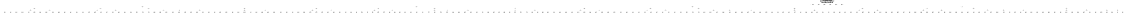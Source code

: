 # Network structure generated by ABC

digraph network {
size = "7.5,10";
center = true;
edge [dir = back];

{
  node [shape = plaintext];
  edge [style = invis];
  LevelTitle1 [label=""];
  LevelTitle2 [label=""];
  Level4 [label = ""];
  Level3 [label = ""];
  Level2 [label = ""];
  Level1 [label = ""];
  Level0 [label = ""];
  LevelTitle1 ->  LevelTitle2 ->  Level4 ->  Level3 ->  Level2 ->  Level1 ->  Level0;
}

{
  rank = same;
  LevelTitle1;
  title1 [shape=plaintext,
          fontsize=20,
          fontname = "Times-Roman",
          label="Network structure visualized by ABC\nBenchmark \"top\". Time was Wed Oct 16 16:07:34 2024. "
         ];
}

{
  rank = same;
  LevelTitle2;
  title2 [shape=plaintext,
          fontsize=18,
          fontname = "Times-Roman",
          label="The network contains 58 logic nodes and 0 latches.\n"
         ];
}

{
  rank = same;
  Level4;
  Node193 [label = "pv198_3_", shape = invtriangle, color = coral, fillcolor = coral];
  Node194 [label = "pv198_0_", shape = invtriangle, color = coral, fillcolor = coral];
  Node195 [label = "pv198_2_", shape = invtriangle, color = coral, fillcolor = coral];
  Node196 [label = "pv198_1_", shape = invtriangle, color = coral, fillcolor = coral];
  Node197 [label = "pv194_0_", shape = invtriangle, color = coral, fillcolor = coral];
  Node198 [label = "pv194_1_", shape = invtriangle, color = coral, fillcolor = coral];
}

{
  rank = same;
  Level3;
  Node200 [label = "200\n", shape = ellipse];
  Node214 [label = "214\n", shape = ellipse];
  Node228 [label = "228\n", shape = ellipse];
  Node242 [label = "242\n", shape = ellipse];
}

{
  rank = same;
  Level2;
  Node201 [label = "201\n", shape = ellipse];
  Node205 [label = "205\n", shape = ellipse];
  Node208 [label = "208\n", shape = ellipse];
  Node211 [label = "211\n", shape = ellipse];
  Node215 [label = "215\n", shape = ellipse];
  Node219 [label = "219\n", shape = ellipse];
  Node222 [label = "222\n", shape = ellipse];
  Node225 [label = "225\n", shape = ellipse];
  Node229 [label = "229\n", shape = ellipse];
  Node233 [label = "233\n", shape = ellipse];
  Node236 [label = "236\n", shape = ellipse];
  Node239 [label = "239\n", shape = ellipse];
  Node243 [label = "243\n", shape = ellipse];
  Node247 [label = "247\n", shape = ellipse];
  Node250 [label = "250\n", shape = ellipse];
  Node253 [label = "253\n", shape = ellipse];
}

{
  rank = same;
  Level1;
  Node202 [label = "202\n", shape = ellipse];
  Node203 [label = "203\n", shape = ellipse];
  Node204 [label = "204\n", shape = ellipse];
  Node206 [label = "206\n", shape = ellipse];
  Node207 [label = "207\n", shape = ellipse];
  Node209 [label = "209\n", shape = ellipse];
  Node210 [label = "210\n", shape = ellipse];
  Node212 [label = "212\n", shape = ellipse];
  Node213 [label = "213\n", shape = ellipse];
  Node216 [label = "216\n", shape = ellipse];
  Node217 [label = "217\n", shape = ellipse];
  Node218 [label = "218\n", shape = ellipse];
  Node220 [label = "220\n", shape = ellipse];
  Node221 [label = "221\n", shape = ellipse];
  Node223 [label = "223\n", shape = ellipse];
  Node224 [label = "224\n", shape = ellipse];
  Node226 [label = "226\n", shape = ellipse];
  Node227 [label = "227\n", shape = ellipse];
  Node230 [label = "230\n", shape = ellipse];
  Node231 [label = "231\n", shape = ellipse];
  Node232 [label = "232\n", shape = ellipse];
  Node234 [label = "234\n", shape = ellipse];
  Node235 [label = "235\n", shape = ellipse];
  Node237 [label = "237\n", shape = ellipse];
  Node238 [label = "238\n", shape = ellipse];
  Node240 [label = "240\n", shape = ellipse];
  Node241 [label = "241\n", shape = ellipse];
  Node244 [label = "244\n", shape = ellipse];
  Node245 [label = "245\n", shape = ellipse];
  Node246 [label = "246\n", shape = ellipse];
  Node248 [label = "248\n", shape = ellipse];
  Node249 [label = "249\n", shape = ellipse];
  Node251 [label = "251\n", shape = ellipse];
  Node252 [label = "252\n", shape = ellipse];
  Node254 [label = "254\n", shape = ellipse];
  Node255 [label = "255\n", shape = ellipse];
  Node256 [label = "256\n", shape = ellipse];
  Node257 [label = "257\n", shape = ellipse];
}

{
  rank = same;
  Level0;
  Node1 [label = "pv28_20_", shape = triangle, color = coral, fillcolor = coral];
  Node2 [label = "pv56_12_", shape = triangle, color = coral, fillcolor = coral];
  Node3 [label = "pv56_23_", shape = triangle, color = coral, fillcolor = coral];
  Node4 [label = "pv88_6_", shape = triangle, color = coral, fillcolor = coral];
  Node5 [label = "pv88_19_", shape = triangle, color = coral, fillcolor = coral];
  Node6 [label = "pv120_16_", shape = triangle, color = coral, fillcolor = coral];
  Node7 [label = "pv120_29_", shape = triangle, color = coral, fillcolor = coral];
  Node8 [label = "pv168_9_", shape = triangle, color = coral, fillcolor = coral];
  Node9 [label = "pv180_10_", shape = triangle, color = coral, fillcolor = coral];
  Node10 [label = "pv28_10_", shape = triangle, color = coral, fillcolor = coral];
  Node11 [label = "pv56_13_", shape = triangle, color = coral, fillcolor = coral];
  Node12 [label = "pv56_22_", shape = triangle, color = coral, fillcolor = coral];
  Node13 [label = "pv88_7_", shape = triangle, color = coral, fillcolor = coral];
  Node14 [label = "pv88_29_", shape = triangle, color = coral, fillcolor = coral];
  Node15 [label = "pv120_15_", shape = triangle, color = coral, fillcolor = coral];
  Node16 [label = "pv180_4_", shape = triangle, color = coral, fillcolor = coral];
  Node17 [label = "pv56_14_", shape = triangle, color = coral, fillcolor = coral];
  Node18 [label = "pv56_25_", shape = triangle, color = coral, fillcolor = coral];
  Node19 [label = "pv88_8_", shape = triangle, color = coral, fillcolor = coral];
  Node20 [label = "pv88_17_", shape = triangle, color = coral, fillcolor = coral];
  Node21 [label = "pv88_28_", shape = triangle, color = coral, fillcolor = coral];
  Node22 [label = "pv120_18_", shape = triangle, color = coral, fillcolor = coral];
  Node23 [label = "pv180_5_", shape = triangle, color = coral, fillcolor = coral];
  Node24 [label = "pv180_12_", shape = triangle, color = coral, fillcolor = coral];
  Node25 [label = "pv192_0_", shape = triangle, color = coral, fillcolor = coral];
  Node26 [label = "pv56_15_", shape = triangle, color = coral, fillcolor = coral];
  Node27 [label = "pv56_24_", shape = triangle, color = coral, fillcolor = coral];
  Node28 [label = "pv88_9_", shape = triangle, color = coral, fillcolor = coral];
  Node29 [label = "pv88_18_", shape = triangle, color = coral, fillcolor = coral];
  Node30 [label = "pv88_27_", shape = triangle, color = coral, fillcolor = coral];
  Node31 [label = "pv120_17_", shape = triangle, color = coral, fillcolor = coral];
  Node32 [label = "pv168_8_", shape = triangle, color = coral, fillcolor = coral];
  Node33 [label = "pv180_6_", shape = triangle, color = coral, fillcolor = coral];
  Node34 [label = "pv88_2_", shape = triangle, color = coral, fillcolor = coral];
  Node35 [label = "pv88_15_", shape = triangle, color = coral, fillcolor = coral];
  Node36 [label = "pv88_26_", shape = triangle, color = coral, fillcolor = coral];
  Node37 [label = "pv120_12_", shape = triangle, color = coral, fillcolor = coral];
  Node38 [label = "pv88_3_", shape = triangle, color = coral, fillcolor = coral];
  Node39 [label = "pv88_16_", shape = triangle, color = coral, fillcolor = coral];
  Node40 [label = "pv88_25_", shape = triangle, color = coral, fillcolor = coral];
  Node41 [label = "pv120_11_", shape = triangle, color = coral, fillcolor = coral];
  Node42 [label = "pv180_0_", shape = triangle, color = coral, fillcolor = coral];
  Node43 [label = "pv56_10_", shape = triangle, color = coral, fillcolor = coral];
  Node44 [label = "pv56_21_", shape = triangle, color = coral, fillcolor = coral];
  Node45 [label = "pv88_4_", shape = triangle, color = coral, fillcolor = coral];
  Node46 [label = "pv88_13_", shape = triangle, color = coral, fillcolor = coral];
  Node47 [label = "pv88_24_", shape = triangle, color = coral, fillcolor = coral];
  Node48 [label = "pv120_14_", shape = triangle, color = coral, fillcolor = coral];
  Node49 [label = "pv126_5_", shape = triangle, color = coral, fillcolor = coral];
  Node50 [label = "pv180_1_", shape = triangle, color = coral, fillcolor = coral];
  Node51 [label = "pv56_11_", shape = triangle, color = coral, fillcolor = coral];
  Node52 [label = "pv56_20_", shape = triangle, color = coral, fillcolor = coral];
  Node53 [label = "pv88_5_", shape = triangle, color = coral, fillcolor = coral];
  Node54 [label = "pv88_14_", shape = triangle, color = coral, fillcolor = coral];
  Node55 [label = "pv88_23_", shape = triangle, color = coral, fillcolor = coral];
  Node56 [label = "pv120_13_", shape = triangle, color = coral, fillcolor = coral];
  Node57 [label = "pv180_2_", shape = triangle, color = coral, fillcolor = coral];
  Node58 [label = "pv28_8_", shape = triangle, color = coral, fillcolor = coral];
  Node59 [label = "pv56_5_", shape = triangle, color = coral, fillcolor = coral];
  Node60 [label = "pv88_11_", shape = triangle, color = coral, fillcolor = coral];
  Node61 [label = "pv88_22_", shape = triangle, color = coral, fillcolor = coral];
  Node62 [label = "pv120_5_", shape = triangle, color = coral, fillcolor = coral];
  Node63 [label = "pv132_0_", shape = triangle, color = coral, fillcolor = coral];
  Node64 [label = "pv156_6_", shape = triangle, color = coral, fillcolor = coral];
  Node65 [label = "pv168_1_", shape = triangle, color = coral, fillcolor = coral];
  Node66 [label = "pv189_0_", shape = triangle, color = coral, fillcolor = coral];
  Node67 [label = "pv28_9_", shape = triangle, color = coral, fillcolor = coral];
  Node68 [label = "pv56_4_", shape = triangle, color = coral, fillcolor = coral];
  Node69 [label = "pv88_12_", shape = triangle, color = coral, fillcolor = coral];
  Node70 [label = "pv88_21_", shape = triangle, color = coral, fillcolor = coral];
  Node71 [label = "pv120_6_", shape = triangle, color = coral, fillcolor = coral];
  Node72 [label = "pv156_5_", shape = triangle, color = coral, fillcolor = coral];
  Node73 [label = "pv156_10_", shape = triangle, color = coral, fillcolor = coral];
  Node74 [label = "pv168_2_", shape = triangle, color = coral, fillcolor = coral];
  Node75 [label = "pv189_1_", shape = triangle, color = coral, fillcolor = coral];
  Node76 [label = "pv28_6_", shape = triangle, color = coral, fillcolor = coral];
  Node77 [label = "pv56_7_", shape = triangle, color = coral, fillcolor = coral];
  Node78 [label = "pv88_20_", shape = triangle, color = coral, fillcolor = coral];
  Node79 [label = "pv120_3_", shape = triangle, color = coral, fillcolor = coral];
  Node80 [label = "pv120_10_", shape = triangle, color = coral, fillcolor = coral];
  Node81 [label = "pv156_8_", shape = triangle, color = coral, fillcolor = coral];
  Node82 [label = "pv189_2_", shape = triangle, color = coral, fillcolor = coral];
  Node83 [label = "pv28_7_", shape = triangle, color = coral, fillcolor = coral];
  Node84 [label = "pv56_6_", shape = triangle, color = coral, fillcolor = coral];
  Node85 [label = "pv88_10_", shape = triangle, color = coral, fillcolor = coral];
  Node86 [label = "pv120_4_", shape = triangle, color = coral, fillcolor = coral];
  Node87 [label = "pv168_0_", shape = triangle, color = coral, fillcolor = coral];
  Node88 [label = "pv28_4_", shape = triangle, color = coral, fillcolor = coral];
  Node89 [label = "pv56_9_", shape = triangle, color = coral, fillcolor = coral];
  Node90 [label = "pv120_1_", shape = triangle, color = coral, fillcolor = coral];
  Node91 [label = "pv168_5_", shape = triangle, color = coral, fillcolor = coral];
  Node92 [label = "pv28_5_", shape = triangle, color = coral, fillcolor = coral];
  Node93 [label = "pv56_8_", shape = triangle, color = coral, fillcolor = coral];
  Node94 [label = "pv120_2_", shape = triangle, color = coral, fillcolor = coral];
  Node95 [label = "pv156_9_", shape = triangle, color = coral, fillcolor = coral];
  Node96 [label = "pv156_14_", shape = triangle, color = coral, fillcolor = coral];
  Node97 [label = "pv168_6_", shape = triangle, color = coral, fillcolor = coral];
  Node98 [label = "pv28_2_", shape = triangle, color = coral, fillcolor = coral];
  Node99 [label = "pv156_13_", shape = triangle, color = coral, fillcolor = coral];
  Node100 [label = "pv28_3_", shape = triangle, color = coral, fillcolor = coral];
  Node101 [label = "pv120_0_", shape = triangle, color = coral, fillcolor = coral];
  Node102 [label = "pv156_12_", shape = triangle, color = coral, fillcolor = coral];
  Node103 [label = "pv168_4_", shape = triangle, color = coral, fillcolor = coral];
  Node104 [label = "pv28_0_", shape = triangle, color = coral, fillcolor = coral];
  Node105 [label = "pv186_1_", shape = triangle, color = coral, fillcolor = coral];
  Node106 [label = "pv28_1_", shape = triangle, color = coral, fillcolor = coral];
  Node107 [label = "pv144_4_", shape = triangle, color = coral, fillcolor = coral];
  Node108 [label = "pv186_2_", shape = triangle, color = coral, fillcolor = coral];
  Node109 [label = "pv144_5_", shape = triangle, color = coral, fillcolor = coral];
  Node110 [label = "pv156_0_", shape = triangle, color = coral, fillcolor = coral];
  Node111 [label = "pv132_5_", shape = triangle, color = coral, fillcolor = coral];
  Node112 [label = "pv144_6_", shape = triangle, color = coral, fillcolor = coral];
  Node113 [label = "pv56_1_", shape = triangle, color = coral, fillcolor = coral];
  Node114 [label = "pv120_9_", shape = triangle, color = coral, fillcolor = coral];
  Node115 [label = "pv120_30_", shape = triangle, color = coral, fillcolor = coral];
  Node116 [label = "pv132_4_", shape = triangle, color = coral, fillcolor = coral];
  Node117 [label = "pv156_2_", shape = triangle, color = coral, fillcolor = coral];
  Node118 [label = "pv56_0_", shape = triangle, color = coral, fillcolor = coral];
  Node119 [label = "pv88_30_", shape = triangle, color = coral, fillcolor = coral];
  Node120 [label = "pv132_3_", shape = triangle, color = coral, fillcolor = coral];
  Node121 [label = "pv144_8_", shape = triangle, color = coral, fillcolor = coral];
  Node122 [label = "pv156_1_", shape = triangle, color = coral, fillcolor = coral];
  Node123 [label = "pv28_19_", shape = triangle, color = coral, fillcolor = coral];
  Node124 [label = "pv56_3_", shape = triangle, color = coral, fillcolor = coral];
  Node125 [label = "pv88_31_", shape = triangle, color = coral, fillcolor = coral];
  Node126 [label = "pv120_7_", shape = triangle, color = coral, fillcolor = coral];
  Node127 [label = "pv132_2_", shape = triangle, color = coral, fillcolor = coral];
  Node128 [label = "pv144_9_", shape = triangle, color = coral, fillcolor = coral];
  Node129 [label = "pv156_4_", shape = triangle, color = coral, fillcolor = coral];
  Node130 [label = "pv56_2_", shape = triangle, color = coral, fillcolor = coral];
  Node131 [label = "pv120_8_", shape = triangle, color = coral, fillcolor = coral];
  Node132 [label = "pv120_20_", shape = triangle, color = coral, fillcolor = coral];
  Node133 [label = "pv132_1_", shape = triangle, color = coral, fillcolor = coral];
  Node134 [label = "pv186_0_", shape = triangle, color = coral, fillcolor = coral];
  Node135 [label = "pv28_17_", shape = triangle, color = coral, fillcolor = coral];
  Node136 [label = "pv120_21_", shape = triangle, color = coral, fillcolor = coral];
  Node137 [label = "pv126_3_", shape = triangle, color = coral, fillcolor = coral];
  Node138 [label = "pv144_10_", shape = triangle, color = coral, fillcolor = coral];
  Node139 [label = "pv168_12_", shape = triangle, color = coral, fillcolor = coral];
  Node140 [label = "pv183_2_", shape = triangle, color = coral, fillcolor = coral];
  Node141 [label = "pv28_18_", shape = triangle, color = coral, fillcolor = coral];
  Node142 [label = "pv28_27_", shape = triangle, color = coral, fillcolor = coral];
  Node143 [label = "pv120_22_", shape = triangle, color = coral, fillcolor = coral];
  Node144 [label = "pv126_4_", shape = triangle, color = coral, fillcolor = coral];
  Node145 [label = "pv28_15_", shape = triangle, color = coral, fillcolor = coral];
  Node146 [label = "pv28_26_", shape = triangle, color = coral, fillcolor = coral];
  Node147 [label = "pv88_0_", shape = triangle, color = coral, fillcolor = coral];
  Node148 [label = "pv120_23_", shape = triangle, color = coral, fillcolor = coral];
  Node149 [label = "pv126_1_", shape = triangle, color = coral, fillcolor = coral];
  Node150 [label = "pv144_12_", shape = triangle, color = coral, fillcolor = coral];
  Node151 [label = "pv168_14_", shape = triangle, color = coral, fillcolor = coral];
  Node152 [label = "pv28_16_", shape = triangle, color = coral, fillcolor = coral];
  Node153 [label = "pv28_25_", shape = triangle, color = coral, fillcolor = coral];
  Node154 [label = "pv88_1_", shape = triangle, color = coral, fillcolor = coral];
  Node155 [label = "pv120_24_", shape = triangle, color = coral, fillcolor = coral];
  Node156 [label = "pv120_31_", shape = triangle, color = coral, fillcolor = coral];
  Node157 [label = "pv126_2_", shape = triangle, color = coral, fillcolor = coral];
  Node158 [label = "pv168_13_", shape = triangle, color = coral, fillcolor = coral];
  Node159 [label = "pv28_13_", shape = triangle, color = coral, fillcolor = coral];
  Node160 [label = "pv28_24_", shape = triangle, color = coral, fillcolor = coral];
  Node161 [label = "pv56_16_", shape = triangle, color = coral, fillcolor = coral];
  Node162 [label = "pv56_27_", shape = triangle, color = coral, fillcolor = coral];
  Node163 [label = "pv120_25_", shape = triangle, color = coral, fillcolor = coral];
  Node164 [label = "pv144_14_", shape = triangle, color = coral, fillcolor = coral];
  Node165 [label = "pv180_14_", shape = triangle, color = coral, fillcolor = coral];
  Node166 [label = "pv192_2_", shape = triangle, color = coral, fillcolor = coral];
  Node167 [label = "pv28_14_", shape = triangle, color = coral, fillcolor = coral];
  Node168 [label = "pv28_23_", shape = triangle, color = coral, fillcolor = coral];
  Node169 [label = "pv56_17_", shape = triangle, color = coral, fillcolor = coral];
  Node170 [label = "pv56_26_", shape = triangle, color = coral, fillcolor = coral];
  Node171 [label = "pv120_19_", shape = triangle, color = coral, fillcolor = coral];
  Node172 [label = "pv120_26_", shape = triangle, color = coral, fillcolor = coral];
  Node173 [label = "pv126_0_", shape = triangle, color = coral, fillcolor = coral];
  Node174 [label = "pv144_0_", shape = triangle, color = coral, fillcolor = coral];
  Node175 [label = "pv144_13_", shape = triangle, color = coral, fillcolor = coral];
  Node176 [label = "pv180_8_", shape = triangle, color = coral, fillcolor = coral];
  Node177 [label = "pv180_13_", shape = triangle, color = coral, fillcolor = coral];
  Node178 [label = "pv192_1_", shape = triangle, color = coral, fillcolor = coral];
  Node179 [label = "pv28_11_", shape = triangle, color = coral, fillcolor = coral];
  Node180 [label = "pv28_22_", shape = triangle, color = coral, fillcolor = coral];
  Node181 [label = "pv56_18_", shape = triangle, color = coral, fillcolor = coral];
  Node182 [label = "pv120_27_", shape = triangle, color = coral, fillcolor = coral];
  Node183 [label = "pv144_1_", shape = triangle, color = coral, fillcolor = coral];
  Node184 [label = "pv168_10_", shape = triangle, color = coral, fillcolor = coral];
  Node185 [label = "pv180_9_", shape = triangle, color = coral, fillcolor = coral];
  Node186 [label = "pv183_0_", shape = triangle, color = coral, fillcolor = coral];
  Node187 [label = "pv28_12_", shape = triangle, color = coral, fillcolor = coral];
  Node188 [label = "pv28_21_", shape = triangle, color = coral, fillcolor = coral];
  Node189 [label = "pv56_19_", shape = triangle, color = coral, fillcolor = coral];
  Node190 [label = "pv120_28_", shape = triangle, color = coral, fillcolor = coral];
  Node191 [label = "pv144_2_", shape = triangle, color = coral, fillcolor = coral];
  Node192 [label = "pv183_1_", shape = triangle, color = coral, fillcolor = coral];
}

title1 -> title2 [style = invis];
title2 -> Node193 [style = invis];
title2 -> Node194 [style = invis];
title2 -> Node195 [style = invis];
title2 -> Node196 [style = invis];
title2 -> Node197 [style = invis];
title2 -> Node198 [style = invis];
Node193 -> Node194 [style = invis];
Node194 -> Node195 [style = invis];
Node195 -> Node196 [style = invis];
Node196 -> Node197 [style = invis];
Node197 -> Node198 [style = invis];
Node193 -> Node200 [style = solid];
Node194 -> Node214 [style = solid];
Node195 -> Node228 [style = solid];
Node196 -> Node242 [style = solid];
Node197 -> Node256 [style = solid];
Node198 -> Node257 [style = solid];
Node200 -> Node201 [style = solid];
Node200 -> Node205 [style = solid];
Node200 -> Node208 [style = solid];
Node200 -> Node211 [style = solid];
Node200 -> Node25 [style = solid];
Node200 -> Node178 [style = solid];
Node201 -> Node202 [style = solid];
Node201 -> Node203 [style = solid];
Node201 -> Node204 [style = solid];
Node201 -> Node25 [style = solid];
Node201 -> Node166 [style = solid];
Node201 -> Node178 [style = solid];
Node202 -> Node24 [style = solid];
Node202 -> Node49 [style = solid];
Node202 -> Node111 [style = solid];
Node202 -> Node165 [style = solid];
Node202 -> Node177 [style = solid];
Node203 -> Node24 [style = solid];
Node203 -> Node116 [style = solid];
Node203 -> Node144 [style = solid];
Node203 -> Node177 [style = solid];
Node204 -> Node24 [style = solid];
Node204 -> Node120 [style = solid];
Node204 -> Node127 [style = solid];
Node204 -> Node137 [style = solid];
Node204 -> Node157 [style = solid];
Node205 -> Node206 [style = solid];
Node205 -> Node207 [style = solid];
Node205 -> Node42 [style = solid];
Node205 -> Node47 [style = solid];
Node205 -> Node50 [style = solid];
Node205 -> Node155 [style = solid];
Node206 -> Node40 [style = solid];
Node206 -> Node42 [style = solid];
Node206 -> Node50 [style = solid];
Node206 -> Node57 [style = solid];
Node206 -> Node163 [style = solid];
Node207 -> Node42 [style = solid];
Node207 -> Node55 [style = solid];
Node207 -> Node61 [style = solid];
Node207 -> Node143 [style = solid];
Node207 -> Node148 [style = solid];
Node208 -> Node209 [style = solid];
Node208 -> Node210 [style = solid];
Node208 -> Node63 [style = solid];
Node208 -> Node173 [style = solid];
Node208 -> Node176 [style = solid];
Node208 -> Node185 [style = solid];
Node209 -> Node9 [style = solid];
Node209 -> Node133 [style = solid];
Node209 -> Node149 [style = solid];
Node209 -> Node176 [style = solid];
Node209 -> Node185 [style = solid];
Node210 -> Node115 [style = solid];
Node210 -> Node119 [style = solid];
Node210 -> Node125 [style = solid];
Node210 -> Node156 [style = solid];
Node210 -> Node176 [style = solid];
Node211 -> Node212 [style = solid];
Node211 -> Node213 [style = solid];
Node211 -> Node16 [style = solid];
Node211 -> Node21 [style = solid];
Node211 -> Node23 [style = solid];
Node211 -> Node190 [style = solid];
Node212 -> Node7 [style = solid];
Node212 -> Node14 [style = solid];
Node212 -> Node16 [style = solid];
Node212 -> Node23 [style = solid];
Node212 -> Node33 [style = solid];
Node213 -> Node16 [style = solid];
Node213 -> Node30 [style = solid];
Node213 -> Node36 [style = solid];
Node213 -> Node172 [style = solid];
Node213 -> Node182 [style = solid];
Node214 -> Node215 [style = solid];
Node214 -> Node219 [style = solid];
Node214 -> Node222 [style = solid];
Node214 -> Node225 [style = solid];
Node214 -> Node186 [style = solid];
Node214 -> Node192 [style = solid];
Node215 -> Node216 [style = solid];
Node215 -> Node217 [style = solid];
Node215 -> Node218 [style = solid];
Node215 -> Node140 [style = solid];
Node215 -> Node186 [style = solid];
Node215 -> Node192 [style = solid];
Node216 -> Node135 [style = solid];
Node216 -> Node150 [style = solid];
Node216 -> Node164 [style = solid];
Node216 -> Node169 [style = solid];
Node216 -> Node175 [style = solid];
Node217 -> Node150 [style = solid];
Node217 -> Node152 [style = solid];
Node217 -> Node161 [style = solid];
Node217 -> Node175 [style = solid];
Node218 -> Node17 [style = solid];
Node218 -> Node26 [style = solid];
Node218 -> Node145 [style = solid];
Node218 -> Node150 [style = solid];
Node218 -> Node167 [style = solid];
Node219 -> Node220 [style = solid];
Node219 -> Node221 [style = solid];
Node219 -> Node68 [style = solid];
Node219 -> Node88 [style = solid];
Node219 -> Node174 [style = solid];
Node219 -> Node183 [style = solid];
Node220 -> Node59 [style = solid];
Node220 -> Node92 [style = solid];
Node220 -> Node174 [style = solid];
Node220 -> Node183 [style = solid];
Node220 -> Node191 [style = solid];
Node221 -> Node98 [style = solid];
Node221 -> Node100 [style = solid];
Node221 -> Node124 [style = solid];
Node221 -> Node130 [style = solid];
Node221 -> Node174 [style = solid];
Node222 -> Node223 [style = solid];
Node222 -> Node224 [style = solid];
Node222 -> Node2 [style = solid];
Node222 -> Node121 [style = solid];
Node222 -> Node128 [style = solid];
Node222 -> Node187 [style = solid];
Node223 -> Node11 [style = solid];
Node223 -> Node121 [style = solid];
Node223 -> Node128 [style = solid];
Node223 -> Node138 [style = solid];
Node223 -> Node159 [style = solid];
Node224 -> Node10 [style = solid];
Node224 -> Node43 [style = solid];
Node224 -> Node51 [style = solid];
Node224 -> Node121 [style = solid];
Node224 -> Node179 [style = solid];
Node225 -> Node226 [style = solid];
Node225 -> Node227 [style = solid];
Node225 -> Node58 [style = solid];
Node225 -> Node93 [style = solid];
Node225 -> Node107 [style = solid];
Node225 -> Node109 [style = solid];
Node226 -> Node67 [style = solid];
Node226 -> Node89 [style = solid];
Node226 -> Node107 [style = solid];
Node226 -> Node109 [style = solid];
Node226 -> Node112 [style = solid];
Node227 -> Node76 [style = solid];
Node227 -> Node77 [style = solid];
Node227 -> Node83 [style = solid];
Node227 -> Node84 [style = solid];
Node227 -> Node107 [style = solid];
Node228 -> Node229 [style = solid];
Node228 -> Node233 [style = solid];
Node228 -> Node236 [style = solid];
Node228 -> Node239 [style = solid];
Node228 -> Node66 [style = solid];
Node228 -> Node75 [style = solid];
Node229 -> Node230 [style = solid];
Node229 -> Node231 [style = solid];
Node229 -> Node232 [style = solid];
Node229 -> Node66 [style = solid];
Node229 -> Node75 [style = solid];
Node229 -> Node82 [style = solid];
Node230 -> Node70 [style = solid];
Node230 -> Node136 [style = solid];
Node230 -> Node139 [style = solid];
Node230 -> Node151 [style = solid];
Node230 -> Node158 [style = solid];
Node231 -> Node78 [style = solid];
Node231 -> Node132 [style = solid];
Node231 -> Node139 [style = solid];
Node231 -> Node158 [style = solid];
Node232 -> Node5 [style = solid];
Node232 -> Node22 [style = solid];
Node232 -> Node29 [style = solid];
Node232 -> Node139 [style = solid];
Node232 -> Node171 [style = solid];
Node233 -> Node234 [style = solid];
Node233 -> Node235 [style = solid];
Node233 -> Node19 [style = solid];
Node233 -> Node65 [style = solid];
Node233 -> Node87 [style = solid];
Node233 -> Node131 [style = solid];
Node234 -> Node28 [style = solid];
Node234 -> Node65 [style = solid];
Node234 -> Node74 [style = solid];
Node234 -> Node87 [style = solid];
Node234 -> Node114 [style = solid];
Node235 -> Node4 [style = solid];
Node235 -> Node13 [style = solid];
Node235 -> Node71 [style = solid];
Node235 -> Node87 [style = solid];
Node235 -> Node126 [style = solid];
Node236 -> Node237 [style = solid];
Node236 -> Node238 [style = solid];
Node236 -> Node6 [style = solid];
Node236 -> Node8 [style = solid];
Node236 -> Node32 [style = solid];
Node236 -> Node39 [style = solid];
Node237 -> Node8 [style = solid];
Node237 -> Node20 [style = solid];
Node237 -> Node31 [style = solid];
Node237 -> Node32 [style = solid];
Node237 -> Node184 [style = solid];
Node238 -> Node15 [style = solid];
Node238 -> Node32 [style = solid];
Node238 -> Node35 [style = solid];
Node238 -> Node48 [style = solid];
Node238 -> Node54 [style = solid];
Node239 -> Node240 [style = solid];
Node239 -> Node241 [style = solid];
Node239 -> Node37 [style = solid];
Node239 -> Node69 [style = solid];
Node239 -> Node91 [style = solid];
Node239 -> Node103 [style = solid];
Node240 -> Node46 [style = solid];
Node240 -> Node56 [style = solid];
Node240 -> Node91 [style = solid];
Node240 -> Node97 [style = solid];
Node240 -> Node103 [style = solid];
Node241 -> Node41 [style = solid];
Node241 -> Node60 [style = solid];
Node241 -> Node80 [style = solid];
Node241 -> Node85 [style = solid];
Node241 -> Node103 [style = solid];
Node242 -> Node243 [style = solid];
Node242 -> Node247 [style = solid];
Node242 -> Node250 [style = solid];
Node242 -> Node253 [style = solid];
Node242 -> Node105 [style = solid];
Node242 -> Node134 [style = solid];
Node243 -> Node244 [style = solid];
Node243 -> Node245 [style = solid];
Node243 -> Node246 [style = solid];
Node243 -> Node105 [style = solid];
Node243 -> Node108 [style = solid];
Node243 -> Node134 [style = solid];
Node244 -> Node53 [style = solid];
Node244 -> Node62 [style = solid];
Node244 -> Node96 [style = solid];
Node244 -> Node99 [style = solid];
Node244 -> Node102 [style = solid];
Node245 -> Node45 [style = solid];
Node245 -> Node86 [style = solid];
Node245 -> Node99 [style = solid];
Node245 -> Node102 [style = solid];
Node246 -> Node34 [style = solid];
Node246 -> Node38 [style = solid];
Node246 -> Node79 [style = solid];
Node246 -> Node94 [style = solid];
Node246 -> Node102 [style = solid];
Node247 -> Node248 [style = solid];
Node247 -> Node249 [style = solid];
Node247 -> Node1 [style = solid];
Node247 -> Node52 [style = solid];
Node247 -> Node110 [style = solid];
Node247 -> Node122 [style = solid];
Node248 -> Node44 [style = solid];
Node248 -> Node110 [style = solid];
Node248 -> Node117 [style = solid];
Node248 -> Node122 [style = solid];
Node248 -> Node188 [style = solid];
Node249 -> Node110 [style = solid];
Node249 -> Node123 [style = solid];
Node249 -> Node141 [style = solid];
Node249 -> Node181 [style = solid];
Node249 -> Node189 [style = solid];
Node250 -> Node251 [style = solid];
Node250 -> Node252 [style = solid];
Node250 -> Node81 [style = solid];
Node250 -> Node95 [style = solid];
Node250 -> Node101 [style = solid];
Node250 -> Node147 [style = solid];
Node251 -> Node73 [style = solid];
Node251 -> Node81 [style = solid];
Node251 -> Node90 [style = solid];
Node251 -> Node95 [style = solid];
Node251 -> Node154 [style = solid];
Node252 -> Node81 [style = solid];
Node252 -> Node142 [style = solid];
Node252 -> Node146 [style = solid];
Node252 -> Node162 [style = solid];
Node252 -> Node170 [style = solid];
Node253 -> Node254 [style = solid];
Node253 -> Node255 [style = solid];
Node253 -> Node27 [style = solid];
Node253 -> Node72 [style = solid];
Node253 -> Node129 [style = solid];
Node253 -> Node160 [style = solid];
Node254 -> Node18 [style = solid];
Node254 -> Node64 [style = solid];
Node254 -> Node72 [style = solid];
Node254 -> Node129 [style = solid];
Node254 -> Node153 [style = solid];
Node255 -> Node3 [style = solid];
Node255 -> Node12 [style = solid];
Node255 -> Node129 [style = solid];
Node255 -> Node168 [style = solid];
Node255 -> Node180 [style = solid];
Node256 -> Node104 [style = solid];
Node256 -> Node118 [style = solid];
Node257 -> Node106 [style = solid];
Node257 -> Node113 [style = solid];
}

